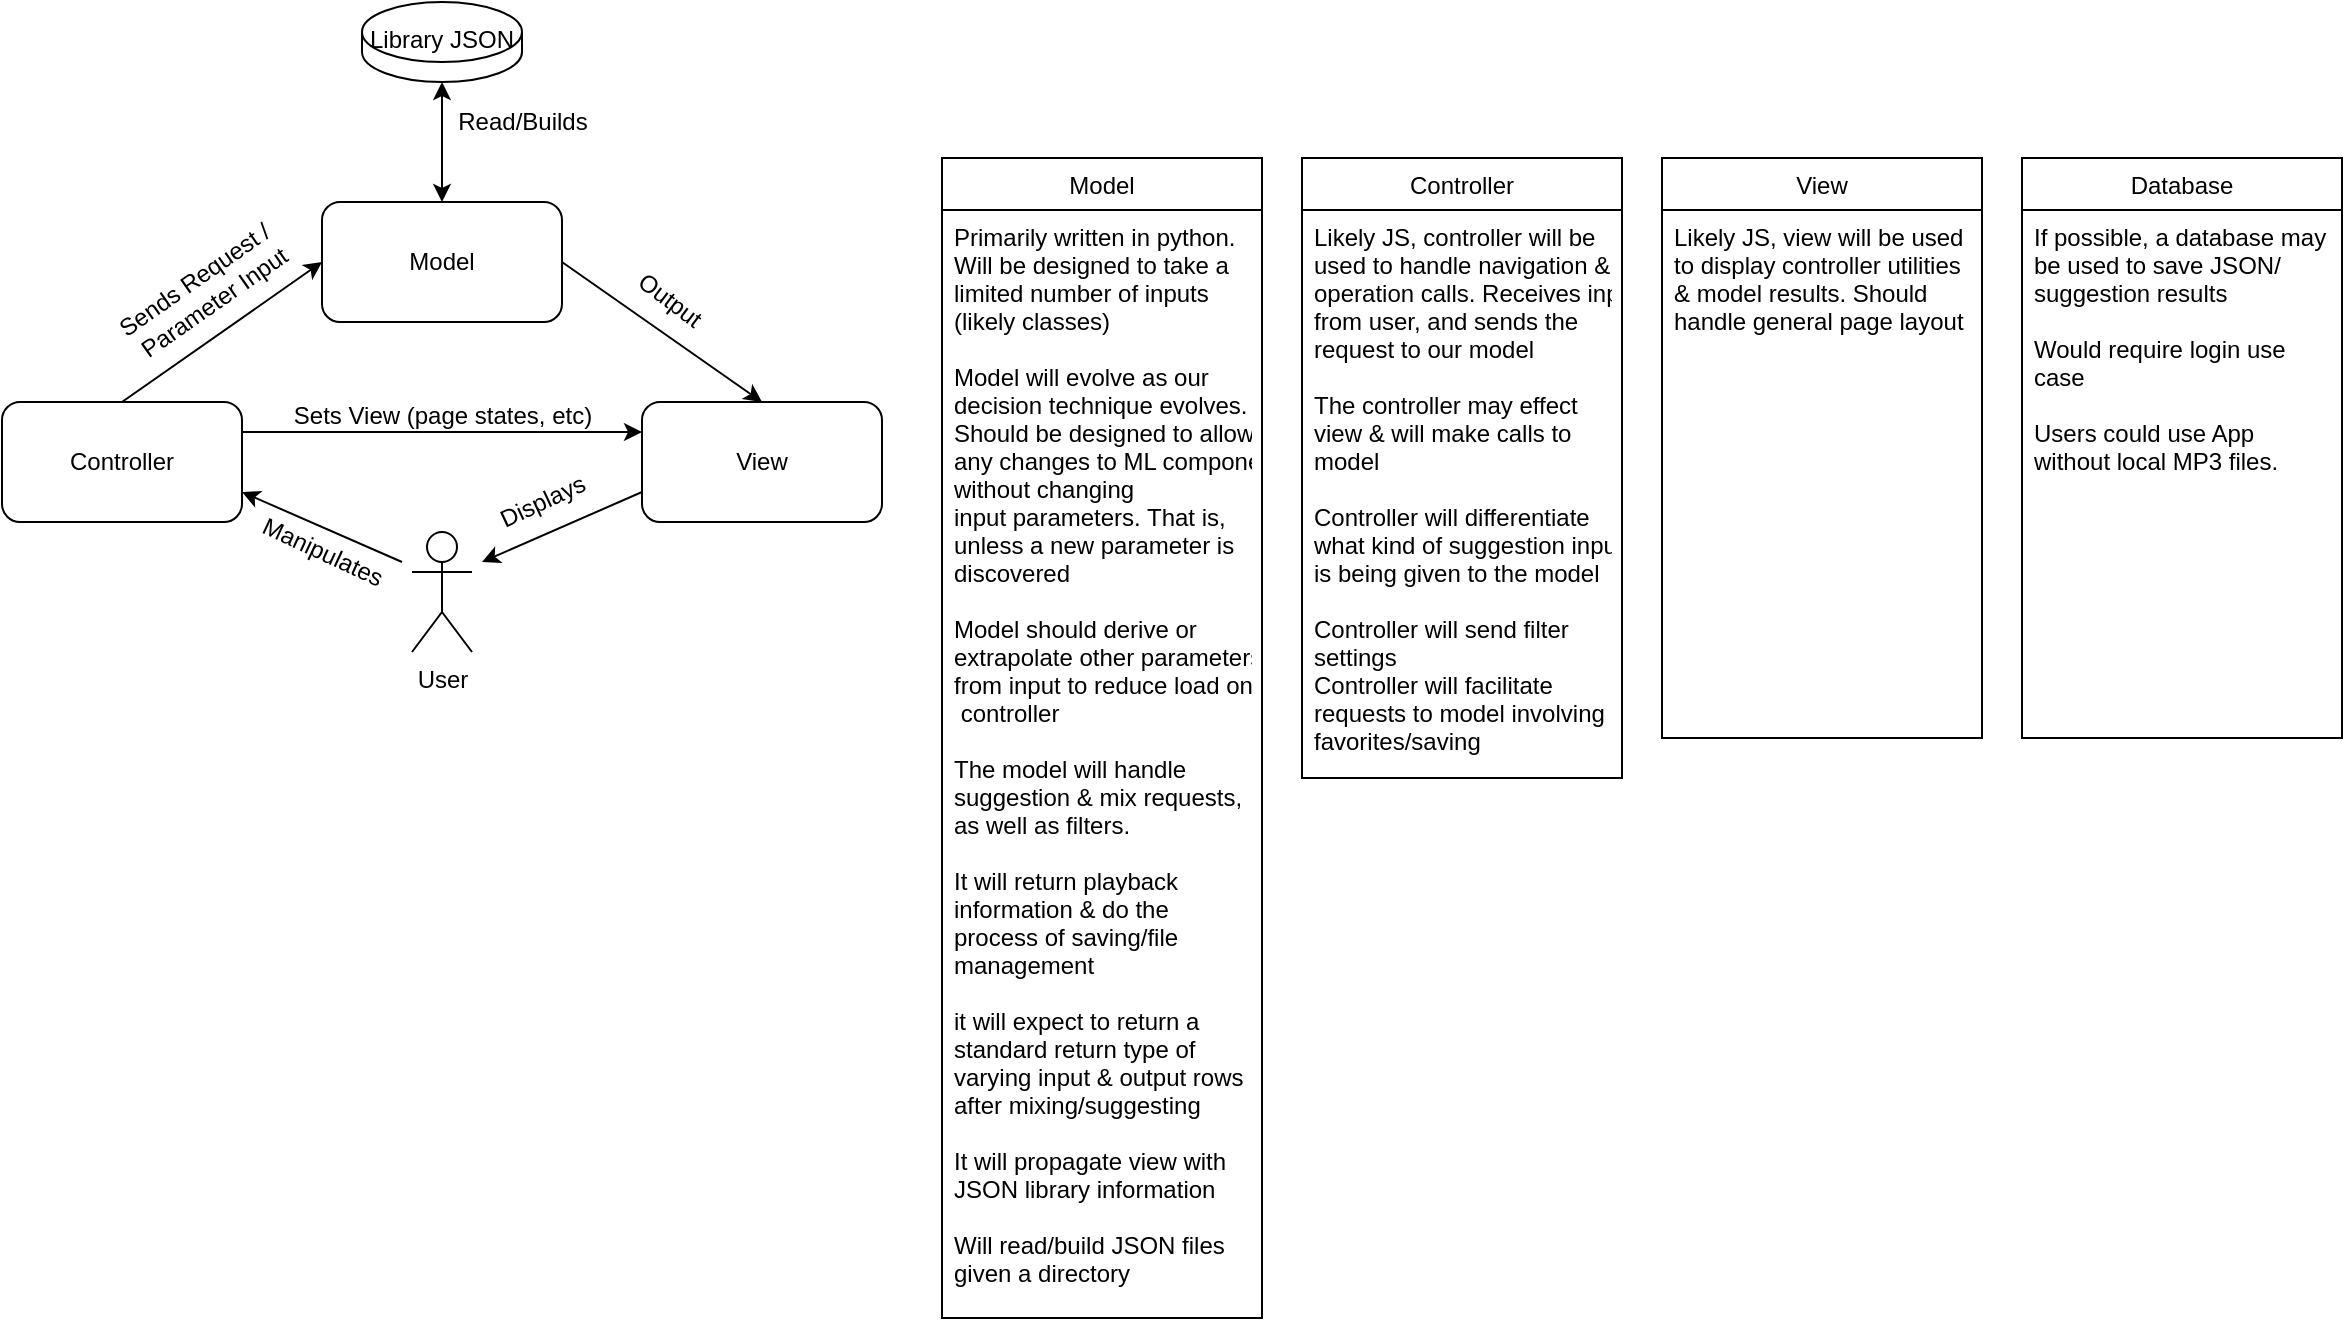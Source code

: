 <mxfile version="13.10.4" type="google"><diagram id="1YAq2ExRg6F4t91MQ38C" name="Page-1"><mxGraphModel dx="2302" dy="1095" grid="1" gridSize="10" guides="1" tooltips="1" connect="1" arrows="1" fold="1" page="1" pageScale="1" pageWidth="1100" pageHeight="850" math="0" shadow="0"><root><mxCell id="0"/><mxCell id="1" parent="0"/><mxCell id="Z1TexGDLM9y2kBMF9CXG-1" value="Controller" style="rounded=1;whiteSpace=wrap;html=1;" parent="1" vertex="1"><mxGeometry x="10" y="210" width="120" height="60" as="geometry"/></mxCell><mxCell id="Z1TexGDLM9y2kBMF9CXG-4" value="Model" style="rounded=1;whiteSpace=wrap;html=1;" parent="1" vertex="1"><mxGeometry x="170" y="110" width="120" height="60" as="geometry"/></mxCell><mxCell id="Z1TexGDLM9y2kBMF9CXG-6" value="View" style="rounded=1;whiteSpace=wrap;html=1;" parent="1" vertex="1"><mxGeometry x="330" y="210" width="120" height="60" as="geometry"/></mxCell><mxCell id="Z1TexGDLM9y2kBMF9CXG-7" value="User" style="shape=umlActor;verticalLabelPosition=bottom;verticalAlign=top;html=1;outlineConnect=0;" parent="1" vertex="1"><mxGeometry x="215" y="275" width="30" height="60" as="geometry"/></mxCell><mxCell id="Z1TexGDLM9y2kBMF9CXG-8" value="" style="endArrow=classic;html=1;entryX=0;entryY=0.25;entryDx=0;entryDy=0;exitX=1;exitY=0.25;exitDx=0;exitDy=0;" parent="1" source="Z1TexGDLM9y2kBMF9CXG-1" target="Z1TexGDLM9y2kBMF9CXG-6" edge="1"><mxGeometry width="50" height="50" relative="1" as="geometry"><mxPoint x="200" y="240" as="sourcePoint"/><mxPoint x="250" y="190" as="targetPoint"/></mxGeometry></mxCell><mxCell id="Z1TexGDLM9y2kBMF9CXG-9" value="" style="endArrow=classic;html=1;entryX=1;entryY=0.75;entryDx=0;entryDy=0;" parent="1" target="Z1TexGDLM9y2kBMF9CXG-1" edge="1"><mxGeometry width="50" height="50" relative="1" as="geometry"><mxPoint x="210" y="290" as="sourcePoint"/><mxPoint x="190" y="240" as="targetPoint"/></mxGeometry></mxCell><mxCell id="Z1TexGDLM9y2kBMF9CXG-10" value="" style="endArrow=classic;html=1;exitX=0;exitY=0.75;exitDx=0;exitDy=0;" parent="1" source="Z1TexGDLM9y2kBMF9CXG-6" edge="1"><mxGeometry width="50" height="50" relative="1" as="geometry"><mxPoint x="310" y="370" as="sourcePoint"/><mxPoint x="250" y="290" as="targetPoint"/></mxGeometry></mxCell><mxCell id="Z1TexGDLM9y2kBMF9CXG-11" value="" style="endArrow=classic;html=1;exitX=0.5;exitY=0;exitDx=0;exitDy=0;entryX=0;entryY=0.5;entryDx=0;entryDy=0;" parent="1" source="Z1TexGDLM9y2kBMF9CXG-1" target="Z1TexGDLM9y2kBMF9CXG-4" edge="1"><mxGeometry width="50" height="50" relative="1" as="geometry"><mxPoint x="80" y="170" as="sourcePoint"/><mxPoint x="130" y="120" as="targetPoint"/></mxGeometry></mxCell><mxCell id="Z1TexGDLM9y2kBMF9CXG-12" value="" style="endArrow=classic;html=1;exitX=1;exitY=0.5;exitDx=0;exitDy=0;entryX=0.5;entryY=0;entryDx=0;entryDy=0;" parent="1" source="Z1TexGDLM9y2kBMF9CXG-4" target="Z1TexGDLM9y2kBMF9CXG-6" edge="1"><mxGeometry width="50" height="50" relative="1" as="geometry"><mxPoint x="470" y="160" as="sourcePoint"/><mxPoint x="520" y="110" as="targetPoint"/></mxGeometry></mxCell><mxCell id="Z1TexGDLM9y2kBMF9CXG-14" value="Sends Request /&lt;br&gt;&amp;nbsp;Parameter Input" style="text;html=1;align=center;verticalAlign=middle;resizable=0;points=[];autosize=1;rotation=-35;" parent="1" vertex="1"><mxGeometry x="60" y="140" width="100" height="30" as="geometry"/></mxCell><mxCell id="Z1TexGDLM9y2kBMF9CXG-15" value="Output&amp;nbsp;" style="text;html=1;align=center;verticalAlign=middle;resizable=0;points=[];autosize=1;rotation=37;" parent="1" vertex="1"><mxGeometry x="320" y="150" width="50" height="20" as="geometry"/></mxCell><mxCell id="Z1TexGDLM9y2kBMF9CXG-16" value="Sets View (page states, etc)" style="text;html=1;align=center;verticalAlign=middle;resizable=0;points=[];autosize=1;" parent="1" vertex="1"><mxGeometry x="150" y="207" width="160" height="20" as="geometry"/></mxCell><mxCell id="Z1TexGDLM9y2kBMF9CXG-17" value="Manipulates" style="text;html=1;align=center;verticalAlign=middle;resizable=0;points=[];autosize=1;rotation=25;" parent="1" vertex="1"><mxGeometry x="130" y="275" width="80" height="20" as="geometry"/></mxCell><mxCell id="Z1TexGDLM9y2kBMF9CXG-18" value="Displays" style="text;html=1;align=center;verticalAlign=middle;resizable=0;points=[];autosize=1;rotation=-25;" parent="1" vertex="1"><mxGeometry x="250" y="250" width="60" height="20" as="geometry"/></mxCell><mxCell id="Z1TexGDLM9y2kBMF9CXG-20" value="Library JSON&lt;br&gt;&lt;br&gt;&lt;br&gt;" style="shape=cylinder3;whiteSpace=wrap;html=1;boundedLbl=1;backgroundOutline=1;size=15;" parent="1" vertex="1"><mxGeometry x="190" y="10" width="80" height="40" as="geometry"/></mxCell><mxCell id="Z1TexGDLM9y2kBMF9CXG-27" value="Model" style="swimlane;fontStyle=0;childLayout=stackLayout;horizontal=1;startSize=26;fillColor=none;horizontalStack=0;resizeParent=1;resizeParentMax=0;resizeLast=0;collapsible=1;marginBottom=0;shadow=0;" parent="1" vertex="1"><mxGeometry x="480" y="88" width="160" height="580" as="geometry"/></mxCell><mxCell id="Z1TexGDLM9y2kBMF9CXG-28" value="Primarily written in python.&#10;Will be designed to take a &#10;limited number of inputs &#10;(likely classes)&#10;&#10;Model will evolve as our &#10;decision technique evolves.&#10;Should be designed to allow &#10;any changes to ML component &#10;without changing &#10;input parameters. That is, &#10;unless a new parameter is &#10;discovered &#10;&#10;Model should derive or &#10;extrapolate other parameters &#10;from input to reduce load on&#10; controller &#10;&#10;The model will handle &#10;suggestion &amp; mix requests, &#10;as well as filters.&#10;&#10;It will return playback &#10;information &amp; do the &#10;process of saving/file &#10;management&#10;&#10;it will expect to return a &#10;standard return type of &#10;varying input &amp; output rows &#10;after mixing/suggesting&#10;&#10;It will propagate view with &#10;JSON library information&#10;&#10;Will read/build JSON files &#10;given a directory    &#10;" style="text;strokeColor=none;fillColor=none;align=left;verticalAlign=top;spacingLeft=4;spacingRight=4;overflow=hidden;rotatable=0;points=[[0,0.5],[1,0.5]];portConstraint=eastwest;" parent="Z1TexGDLM9y2kBMF9CXG-27" vertex="1"><mxGeometry y="26" width="160" height="554" as="geometry"/></mxCell><mxCell id="Z1TexGDLM9y2kBMF9CXG-33" value="Controller" style="swimlane;fontStyle=0;childLayout=stackLayout;horizontal=1;startSize=26;fillColor=none;horizontalStack=0;resizeParent=1;resizeParentMax=0;resizeLast=0;collapsible=1;marginBottom=0;shadow=0;" parent="1" vertex="1"><mxGeometry x="660" y="88" width="160" height="310" as="geometry"/></mxCell><mxCell id="Z1TexGDLM9y2kBMF9CXG-34" value="Likely JS, controller will be &#10;used to handle navigation &amp;&#10;operation calls. Receives input&#10;from user, and sends the &#10;request to our model&#10;&#10;The controller may effect &#10;view &amp; will make calls to &#10;model &#10;&#10;Controller will differentiate &#10;what kind of suggestion input &#10;is being given to the model&#10;&#10;Controller will send filter &#10;settings&#10;Controller will facilitate &#10;requests to model involving &#10;favorites/saving &#10;&#10;" style="text;strokeColor=none;fillColor=none;align=left;verticalAlign=top;spacingLeft=4;spacingRight=4;overflow=hidden;rotatable=0;points=[[0,0.5],[1,0.5]];portConstraint=eastwest;" parent="Z1TexGDLM9y2kBMF9CXG-33" vertex="1"><mxGeometry y="26" width="160" height="284" as="geometry"/></mxCell><mxCell id="Z1TexGDLM9y2kBMF9CXG-35" value="" style="endArrow=classic;startArrow=classic;html=1;exitX=0.5;exitY=0;exitDx=0;exitDy=0;entryX=0.5;entryY=1;entryDx=0;entryDy=0;entryPerimeter=0;" parent="1" source="Z1TexGDLM9y2kBMF9CXG-4" target="Z1TexGDLM9y2kBMF9CXG-20" edge="1"><mxGeometry width="50" height="50" relative="1" as="geometry"><mxPoint x="60" y="110" as="sourcePoint"/><mxPoint x="110" y="60" as="targetPoint"/></mxGeometry></mxCell><mxCell id="Z1TexGDLM9y2kBMF9CXG-37" value="View" style="swimlane;fontStyle=0;childLayout=stackLayout;horizontal=1;startSize=26;fillColor=none;horizontalStack=0;resizeParent=1;resizeParentMax=0;resizeLast=0;collapsible=1;marginBottom=0;shadow=0;" parent="1" vertex="1"><mxGeometry x="840" y="88" width="160" height="290" as="geometry"/></mxCell><mxCell id="Z1TexGDLM9y2kBMF9CXG-38" value="Likely JS, view will be used &#10;to display controller utilities &#10;&amp; model results. Should &#10;handle general page layout &#10;&#10;" style="text;strokeColor=none;fillColor=none;align=left;verticalAlign=top;spacingLeft=4;spacingRight=4;overflow=hidden;rotatable=0;points=[[0,0.5],[1,0.5]];portConstraint=eastwest;" parent="Z1TexGDLM9y2kBMF9CXG-37" vertex="1"><mxGeometry y="26" width="160" height="264" as="geometry"/></mxCell><mxCell id="Z1TexGDLM9y2kBMF9CXG-42" value="Database" style="swimlane;fontStyle=0;childLayout=stackLayout;horizontal=1;startSize=26;fillColor=none;horizontalStack=0;resizeParent=1;resizeParentMax=0;resizeLast=0;collapsible=1;marginBottom=0;shadow=0;" parent="1" vertex="1"><mxGeometry x="1020" y="88" width="160" height="290" as="geometry"/></mxCell><mxCell id="Z1TexGDLM9y2kBMF9CXG-43" value="If possible, a database may &#10;be used to save JSON/&#10;suggestion results  &#10;&#10;Would require login use&#10;case&#10;&#10;Users could use App &#10;without local MP3 files. &#10;&#10;" style="text;strokeColor=none;fillColor=none;align=left;verticalAlign=top;spacingLeft=4;spacingRight=4;overflow=hidden;rotatable=0;points=[[0,0.5],[1,0.5]];portConstraint=eastwest;" parent="Z1TexGDLM9y2kBMF9CXG-42" vertex="1"><mxGeometry y="26" width="160" height="264" as="geometry"/></mxCell><mxCell id="BDTbiWWIXi_ATEN3bwM4-1" value="Read/Builds" style="text;html=1;align=center;verticalAlign=middle;resizable=0;points=[];autosize=1;" parent="1" vertex="1"><mxGeometry x="230" y="60" width="80" height="20" as="geometry"/></mxCell></root></mxGraphModel></diagram></mxfile>